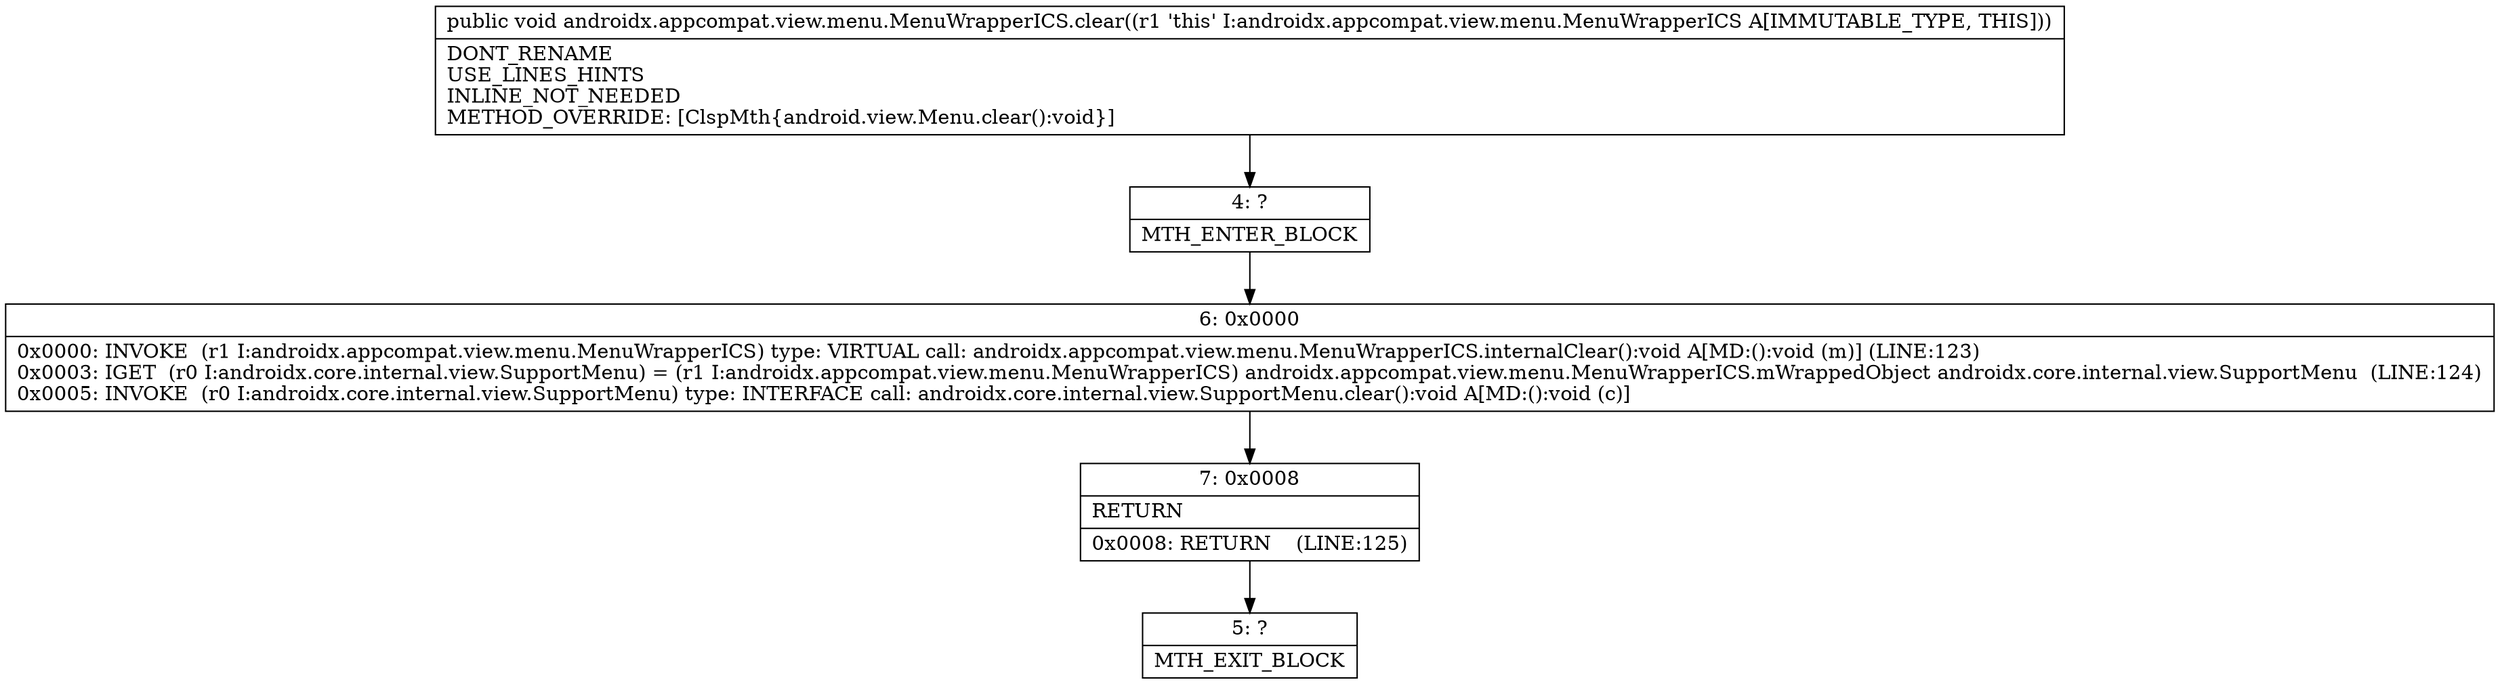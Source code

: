digraph "CFG forandroidx.appcompat.view.menu.MenuWrapperICS.clear()V" {
Node_4 [shape=record,label="{4\:\ ?|MTH_ENTER_BLOCK\l}"];
Node_6 [shape=record,label="{6\:\ 0x0000|0x0000: INVOKE  (r1 I:androidx.appcompat.view.menu.MenuWrapperICS) type: VIRTUAL call: androidx.appcompat.view.menu.MenuWrapperICS.internalClear():void A[MD:():void (m)] (LINE:123)\l0x0003: IGET  (r0 I:androidx.core.internal.view.SupportMenu) = (r1 I:androidx.appcompat.view.menu.MenuWrapperICS) androidx.appcompat.view.menu.MenuWrapperICS.mWrappedObject androidx.core.internal.view.SupportMenu  (LINE:124)\l0x0005: INVOKE  (r0 I:androidx.core.internal.view.SupportMenu) type: INTERFACE call: androidx.core.internal.view.SupportMenu.clear():void A[MD:():void (c)]\l}"];
Node_7 [shape=record,label="{7\:\ 0x0008|RETURN\l|0x0008: RETURN    (LINE:125)\l}"];
Node_5 [shape=record,label="{5\:\ ?|MTH_EXIT_BLOCK\l}"];
MethodNode[shape=record,label="{public void androidx.appcompat.view.menu.MenuWrapperICS.clear((r1 'this' I:androidx.appcompat.view.menu.MenuWrapperICS A[IMMUTABLE_TYPE, THIS]))  | DONT_RENAME\lUSE_LINES_HINTS\lINLINE_NOT_NEEDED\lMETHOD_OVERRIDE: [ClspMth\{android.view.Menu.clear():void\}]\l}"];
MethodNode -> Node_4;Node_4 -> Node_6;
Node_6 -> Node_7;
Node_7 -> Node_5;
}

